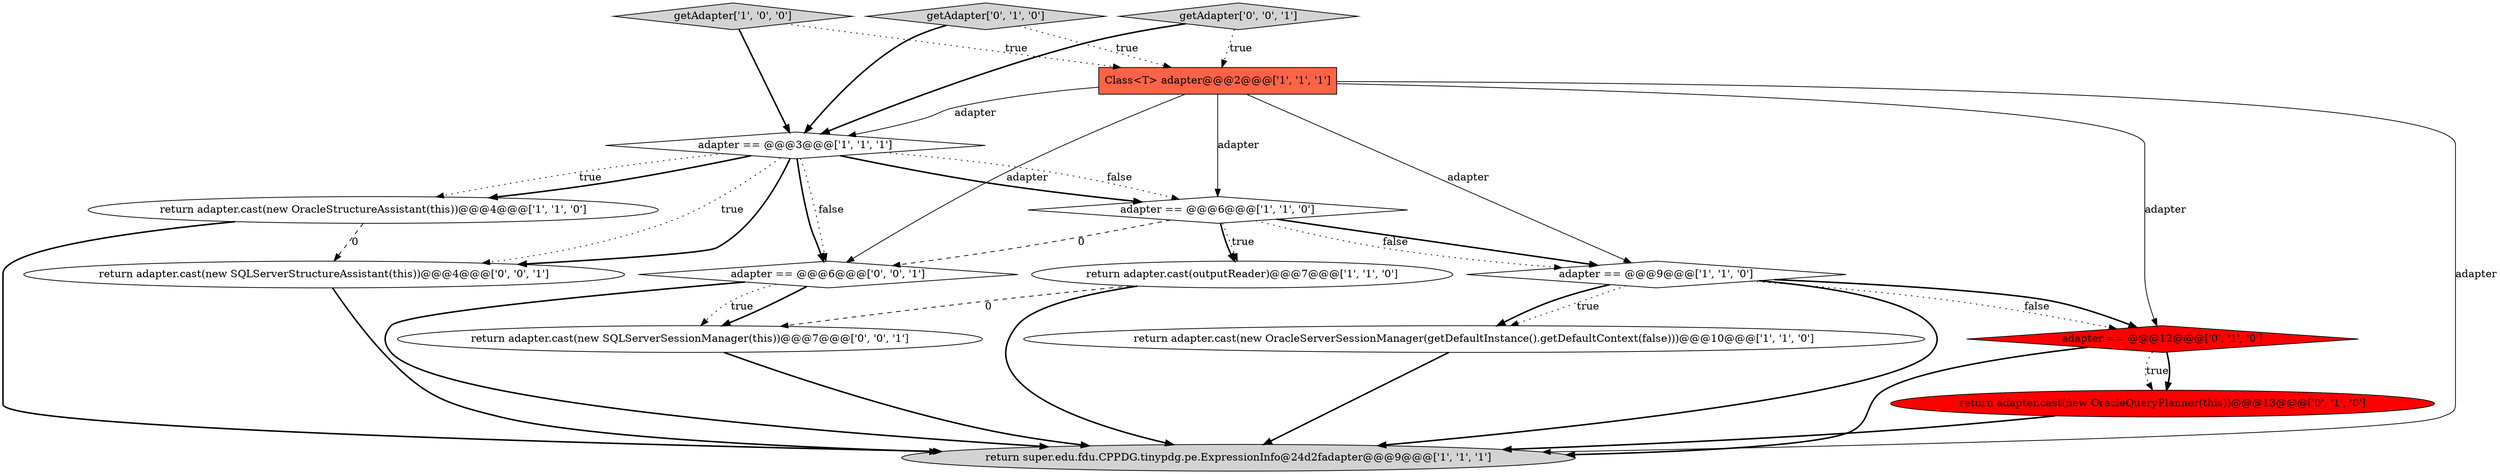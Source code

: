 digraph {
15 [style = filled, label = "return adapter.cast(new SQLServerStructureAssistant(this))@@@4@@@['0', '0', '1']", fillcolor = white, shape = ellipse image = "AAA0AAABBB3BBB"];
7 [style = filled, label = "adapter == @@@6@@@['1', '1', '0']", fillcolor = white, shape = diamond image = "AAA0AAABBB1BBB"];
12 [style = filled, label = "getAdapter['0', '0', '1']", fillcolor = lightgray, shape = diamond image = "AAA0AAABBB3BBB"];
2 [style = filled, label = "Class<T> adapter@@@2@@@['1', '1', '1']", fillcolor = tomato, shape = box image = "AAA0AAABBB1BBB"];
9 [style = filled, label = "return adapter.cast(new OracleQueryPlanner(this))@@@13@@@['0', '1', '0']", fillcolor = red, shape = ellipse image = "AAA1AAABBB2BBB"];
14 [style = filled, label = "return adapter.cast(new SQLServerSessionManager(this))@@@7@@@['0', '0', '1']", fillcolor = white, shape = ellipse image = "AAA0AAABBB3BBB"];
5 [style = filled, label = "adapter == @@@3@@@['1', '1', '1']", fillcolor = white, shape = diamond image = "AAA0AAABBB1BBB"];
10 [style = filled, label = "getAdapter['0', '1', '0']", fillcolor = lightgray, shape = diamond image = "AAA0AAABBB2BBB"];
0 [style = filled, label = "getAdapter['1', '0', '0']", fillcolor = lightgray, shape = diamond image = "AAA0AAABBB1BBB"];
8 [style = filled, label = "return adapter.cast(new OracleServerSessionManager(getDefaultInstance().getDefaultContext(false)))@@@10@@@['1', '1', '0']", fillcolor = white, shape = ellipse image = "AAA0AAABBB1BBB"];
13 [style = filled, label = "adapter == @@@6@@@['0', '0', '1']", fillcolor = white, shape = diamond image = "AAA0AAABBB3BBB"];
11 [style = filled, label = "adapter == @@@12@@@['0', '1', '0']", fillcolor = red, shape = diamond image = "AAA1AAABBB2BBB"];
1 [style = filled, label = "return super.edu.fdu.CPPDG.tinypdg.pe.ExpressionInfo@24d2fadapter@@@9@@@['1', '1', '1']", fillcolor = lightgray, shape = ellipse image = "AAA0AAABBB1BBB"];
4 [style = filled, label = "adapter == @@@9@@@['1', '1', '0']", fillcolor = white, shape = diamond image = "AAA0AAABBB1BBB"];
3 [style = filled, label = "return adapter.cast(outputReader)@@@7@@@['1', '1', '0']", fillcolor = white, shape = ellipse image = "AAA0AAABBB1BBB"];
6 [style = filled, label = "return adapter.cast(new OracleStructureAssistant(this))@@@4@@@['1', '1', '0']", fillcolor = white, shape = ellipse image = "AAA0AAABBB1BBB"];
2->11 [style = solid, label="adapter"];
12->5 [style = bold, label=""];
3->1 [style = bold, label=""];
11->1 [style = bold, label=""];
2->4 [style = solid, label="adapter"];
5->7 [style = dotted, label="false"];
12->2 [style = dotted, label="true"];
5->6 [style = dotted, label="true"];
4->8 [style = dotted, label="true"];
5->15 [style = bold, label=""];
11->9 [style = dotted, label="true"];
7->4 [style = bold, label=""];
11->9 [style = bold, label=""];
5->15 [style = dotted, label="true"];
4->11 [style = dotted, label="false"];
7->3 [style = bold, label=""];
13->1 [style = bold, label=""];
14->1 [style = bold, label=""];
8->1 [style = bold, label=""];
6->1 [style = bold, label=""];
5->13 [style = dotted, label="false"];
10->5 [style = bold, label=""];
5->6 [style = bold, label=""];
10->2 [style = dotted, label="true"];
7->3 [style = dotted, label="true"];
6->15 [style = dashed, label="0"];
7->4 [style = dotted, label="false"];
5->13 [style = bold, label=""];
7->13 [style = dashed, label="0"];
2->7 [style = solid, label="adapter"];
2->1 [style = solid, label="adapter"];
5->7 [style = bold, label=""];
4->8 [style = bold, label=""];
4->1 [style = bold, label=""];
0->2 [style = dotted, label="true"];
3->14 [style = dashed, label="0"];
9->1 [style = bold, label=""];
4->11 [style = bold, label=""];
13->14 [style = dotted, label="true"];
2->5 [style = solid, label="adapter"];
13->14 [style = bold, label=""];
2->13 [style = solid, label="adapter"];
0->5 [style = bold, label=""];
15->1 [style = bold, label=""];
}
